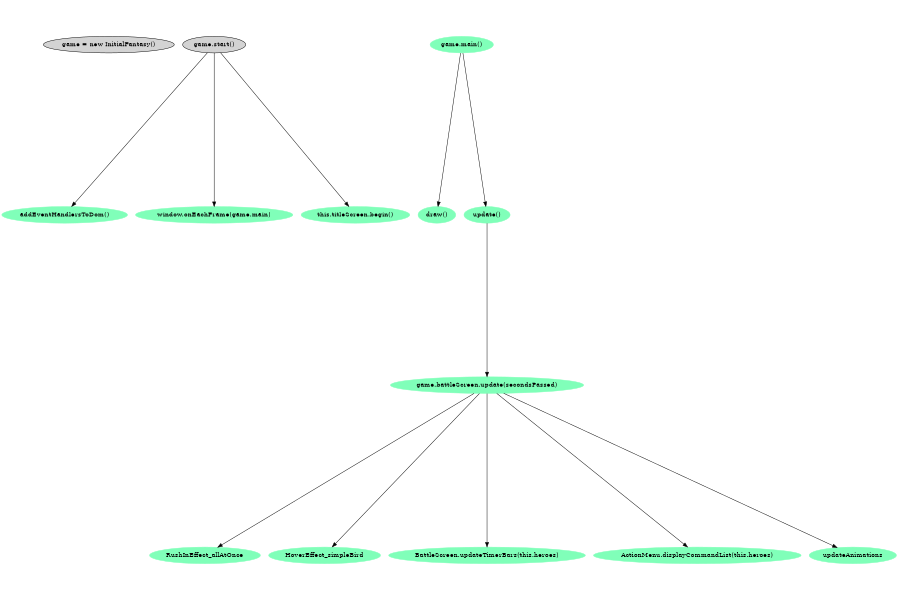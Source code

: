 # dot -Tsvg overview.gv >overview.svg

digraph prof {
	size="6,4"; ratio = fill;
	node [style=filled];
	"game = new InitialFantasy()"
	"game.start()" -> "addEventHandlersToDom()";
	"game.start()" -> "window.onEachFrame(game.main)";
	"game.start()" -> "this.titleScreen.begin()";
	
	
"addEventHandlersToDom()" [color="0.408 0.498 1.000"];
"window.onEachFrame(game.main)" [color="0.408 0.498 1.000"];
"this.titleScreen.begin()" [color="0.408 0.498 1.000"];

  node [style=filled color="0.408 0.498 1.000"];
  "game.main()" -> "draw()"
  "game.main()" -> "update()"
  
  "update()" -> "game.battleScreen.update(secondsPassed)"
  "game.battleScreen.update(secondsPassed)" -> "RushInEffect_allAtOnce"
  "game.battleScreen.update(secondsPassed)" -> "HoverEffect_simpleBird"
  "game.battleScreen.update(secondsPassed)" -> "BattleScreen.updateTimerBars(this.heroes)"
  "game.battleScreen.update(secondsPassed)" -> "ActionMenu.displayCommandList(this.heroes)"
  "game.battleScreen.update(secondsPassed)" -> "updateAnimations"
}

